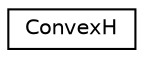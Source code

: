 digraph "Graphical Class Hierarchy"
{
  edge [fontname="Helvetica",fontsize="10",labelfontname="Helvetica",labelfontsize="10"];
  node [fontname="Helvetica",fontsize="10",shape=record];
  rankdir="LR";
  Node1 [label="ConvexH",height=0.2,width=0.4,color="black", fillcolor="white", style="filled",URL="$class_convex_h.html"];
}
